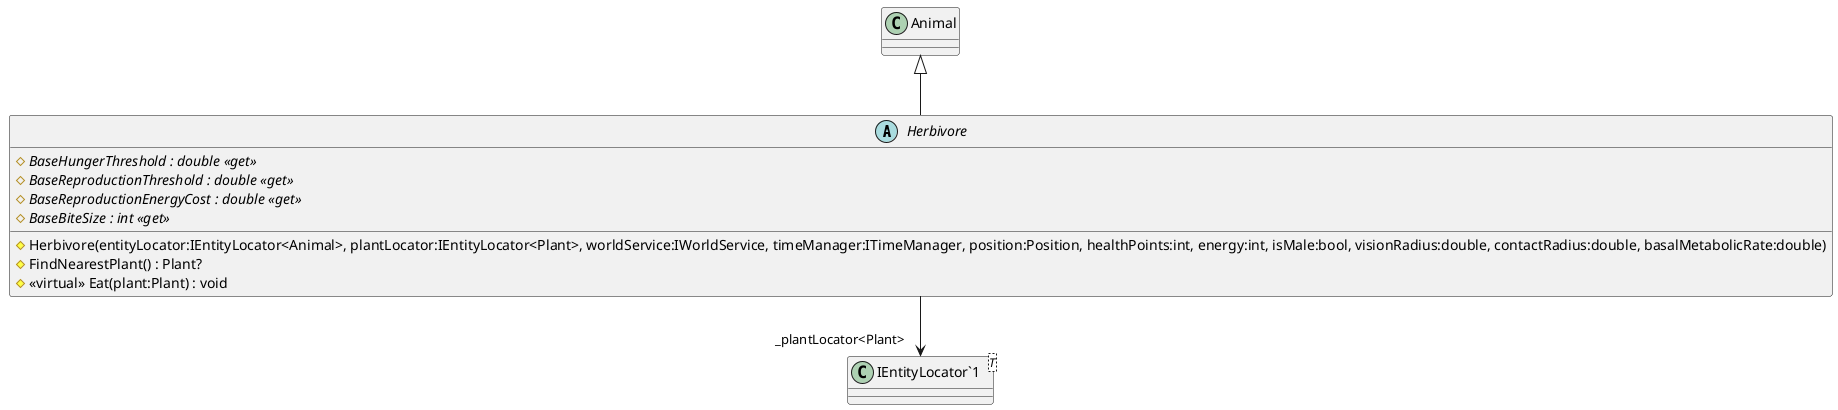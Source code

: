 @startuml
abstract class Herbivore {
    # {abstract} BaseHungerThreshold : double <<get>>
    # {abstract} BaseReproductionThreshold : double <<get>>
    # {abstract} BaseReproductionEnergyCost : double <<get>>
    # {abstract} BaseBiteSize : int <<get>>
    # Herbivore(entityLocator:IEntityLocator<Animal>, plantLocator:IEntityLocator<Plant>, worldService:IWorldService, timeManager:ITimeManager, position:Position, healthPoints:int, energy:int, isMale:bool, visionRadius:double, contactRadius:double, basalMetabolicRate:double)
    # FindNearestPlant() : Plant?
    # <<virtual>> Eat(plant:Plant) : void
}
class "IEntityLocator`1"<T> {
}
Animal <|-- Herbivore
Herbivore --> "_plantLocator<Plant>" "IEntityLocator`1"
@enduml
